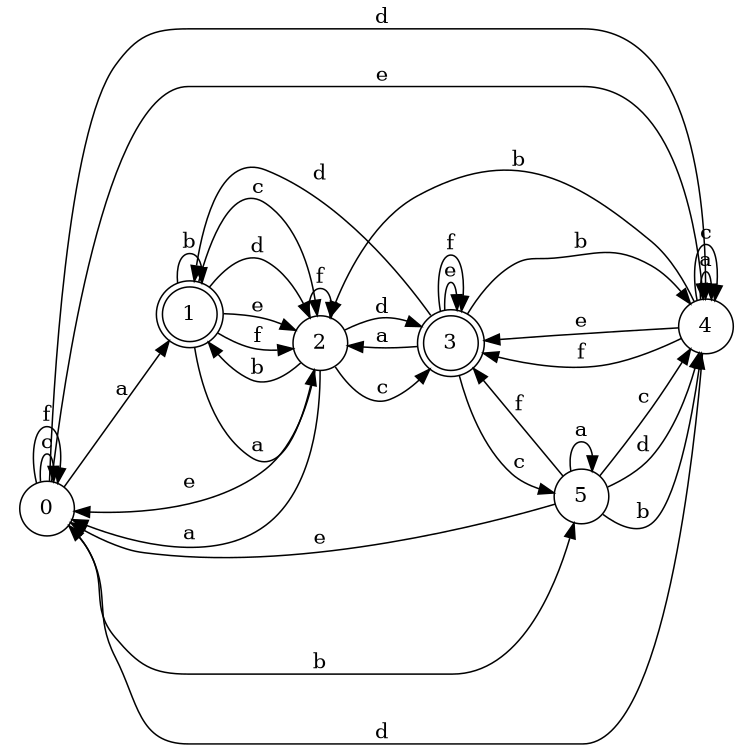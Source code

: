 digraph n5_7 {
__start0 [label="" shape="none"];

rankdir=LR;
size="8,5";

s0 [style="filled", color="black", fillcolor="white" shape="circle", label="0"];
s1 [style="rounded,filled", color="black", fillcolor="white" shape="doublecircle", label="1"];
s2 [style="filled", color="black", fillcolor="white" shape="circle", label="2"];
s3 [style="rounded,filled", color="black", fillcolor="white" shape="doublecircle", label="3"];
s4 [style="filled", color="black", fillcolor="white" shape="circle", label="4"];
s5 [style="filled", color="black", fillcolor="white" shape="circle", label="5"];
s0 -> s1 [label="a"];
s0 -> s5 [label="b"];
s0 -> s0 [label="c"];
s0 -> s4 [label="d"];
s0 -> s4 [label="e"];
s0 -> s0 [label="f"];
s1 -> s2 [label="a"];
s1 -> s1 [label="b"];
s1 -> s2 [label="c"];
s1 -> s2 [label="d"];
s1 -> s2 [label="e"];
s1 -> s2 [label="f"];
s2 -> s0 [label="a"];
s2 -> s1 [label="b"];
s2 -> s3 [label="c"];
s2 -> s3 [label="d"];
s2 -> s0 [label="e"];
s2 -> s2 [label="f"];
s3 -> s2 [label="a"];
s3 -> s4 [label="b"];
s3 -> s5 [label="c"];
s3 -> s1 [label="d"];
s3 -> s3 [label="e"];
s3 -> s3 [label="f"];
s4 -> s4 [label="a"];
s4 -> s2 [label="b"];
s4 -> s4 [label="c"];
s4 -> s0 [label="d"];
s4 -> s3 [label="e"];
s4 -> s3 [label="f"];
s5 -> s5 [label="a"];
s5 -> s4 [label="b"];
s5 -> s4 [label="c"];
s5 -> s4 [label="d"];
s5 -> s0 [label="e"];
s5 -> s3 [label="f"];

}